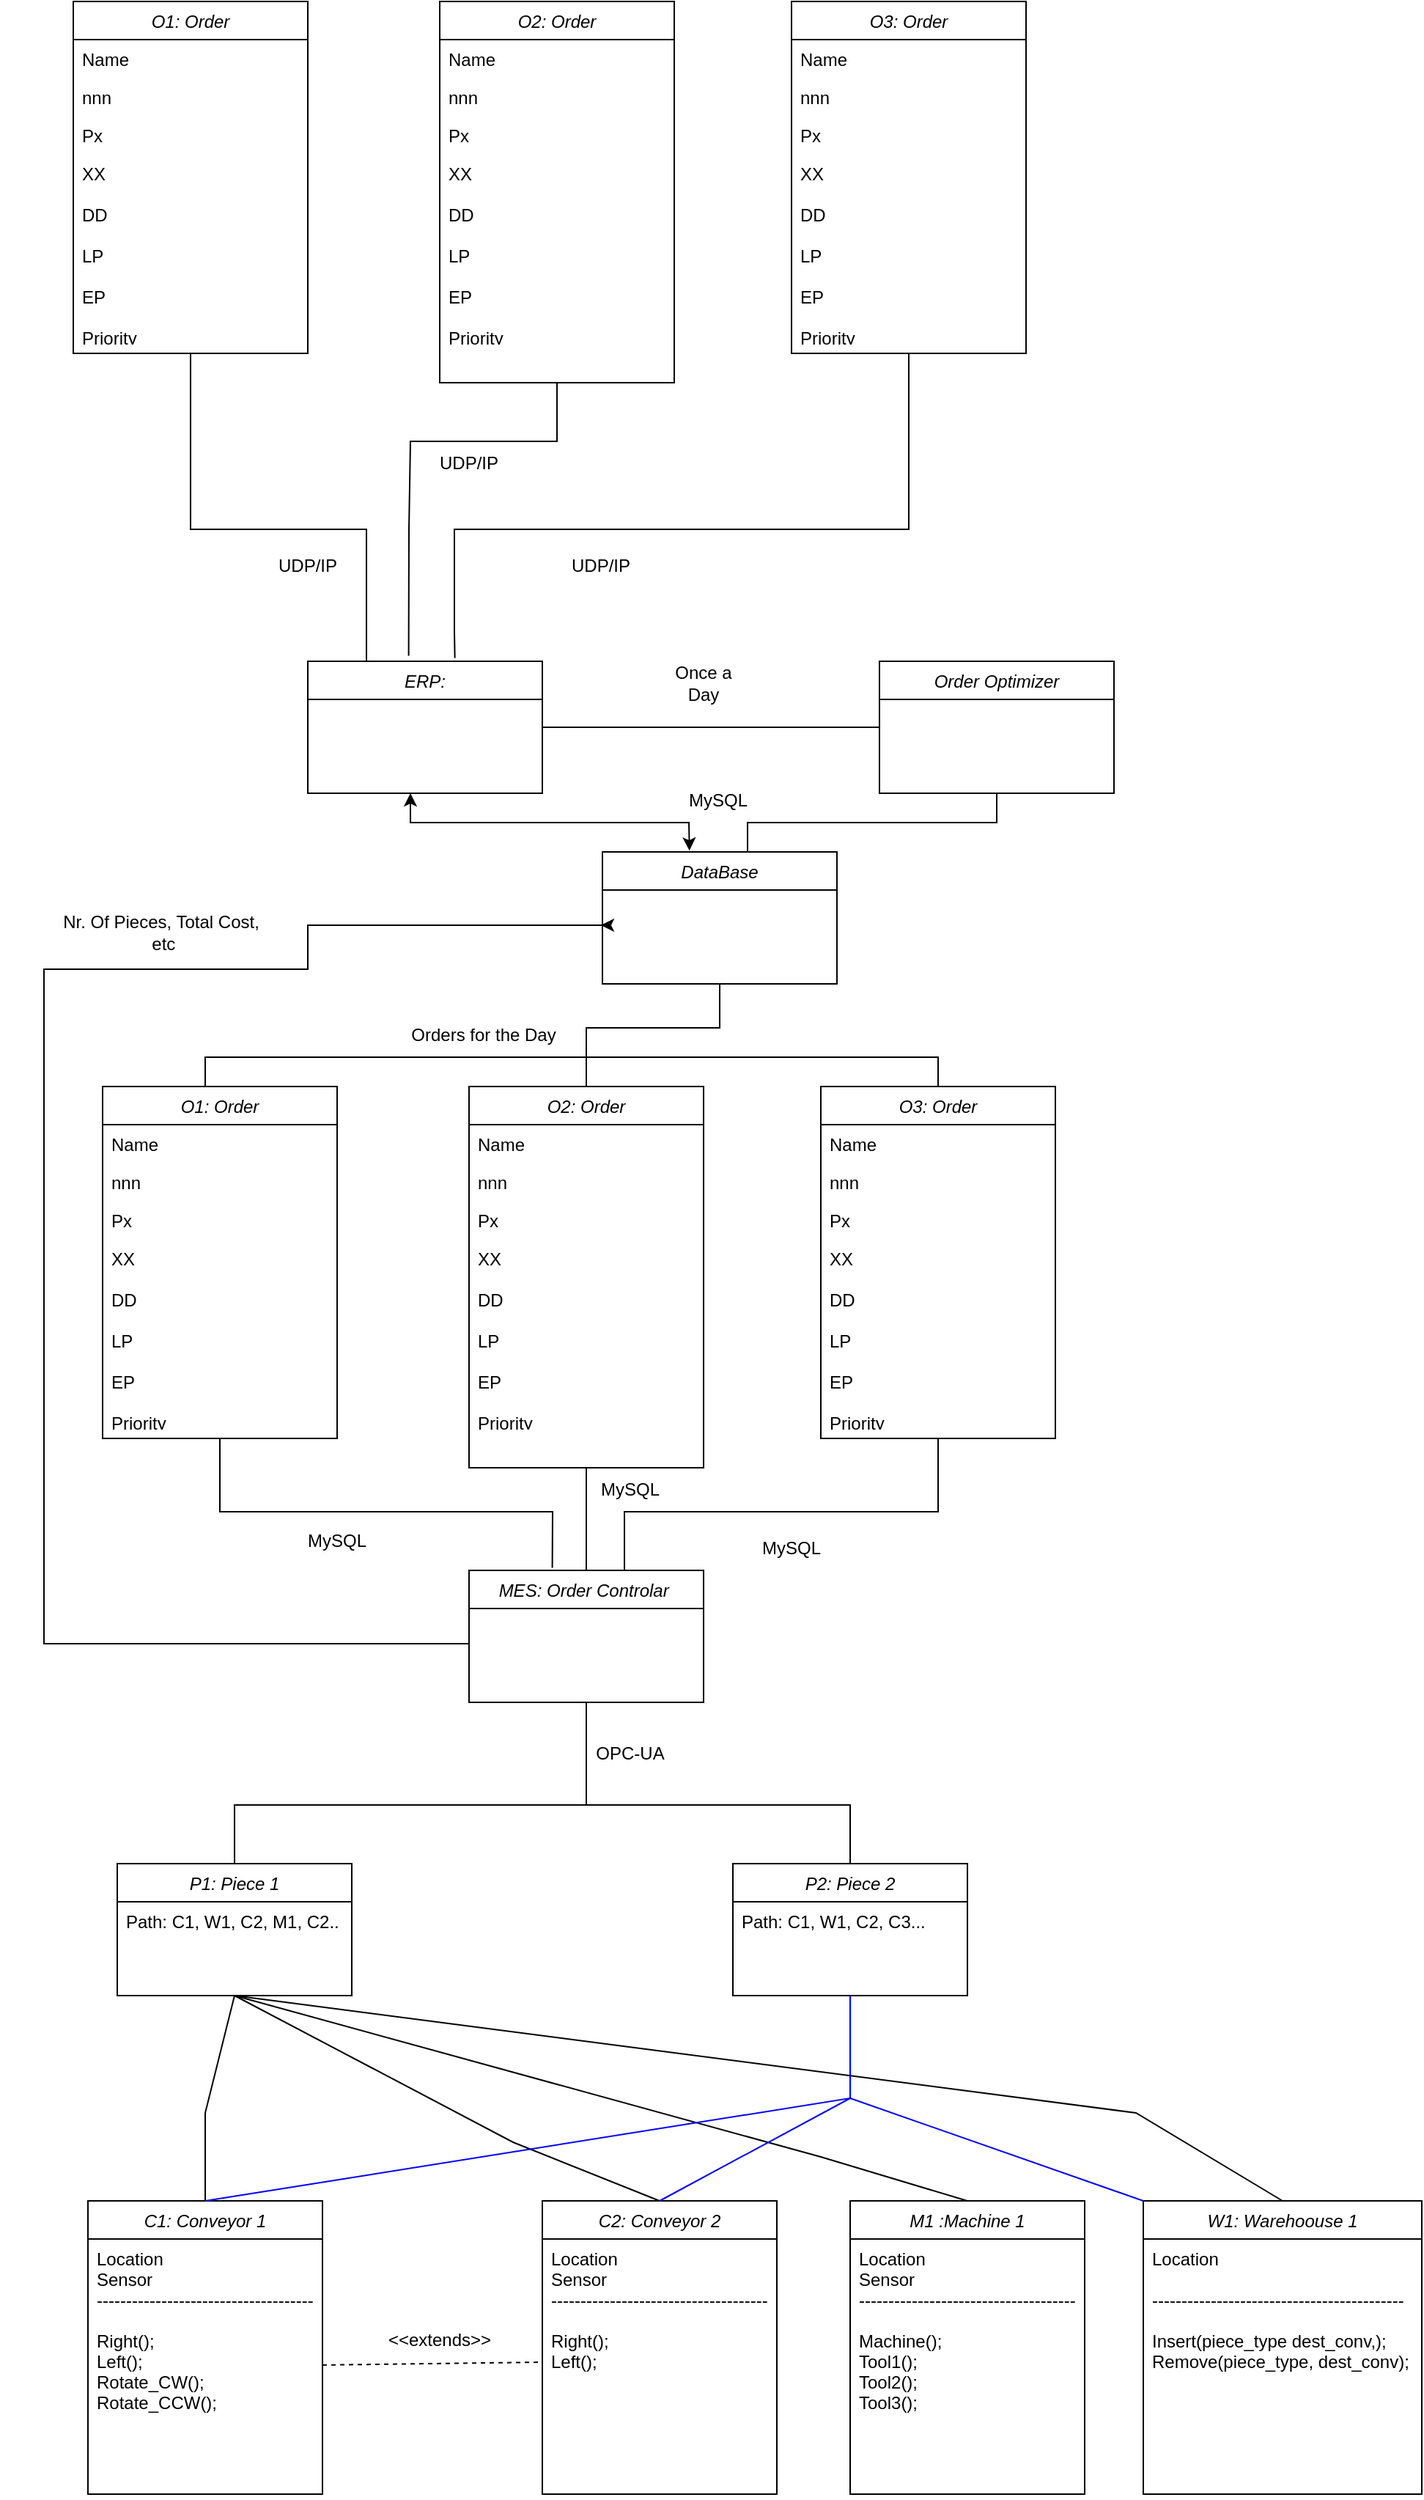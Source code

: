 <mxfile version="17.2.4" type="device"><diagram id="C5RBs43oDa-KdzZeNtuy" name="Page-1"><mxGraphModel dx="1673" dy="2065" grid="1" gridSize="10" guides="1" tooltips="1" connect="1" arrows="1" fold="1" page="1" pageScale="1" pageWidth="827" pageHeight="1169" math="0" shadow="0"><root><mxCell id="WIyWlLk6GJQsqaUBKTNV-0"/><mxCell id="WIyWlLk6GJQsqaUBKTNV-1" parent="WIyWlLk6GJQsqaUBKTNV-0"/><mxCell id="zkfFHV4jXpPFQw0GAbJ--0" value="O1: Order" style="swimlane;fontStyle=2;align=center;verticalAlign=top;childLayout=stackLayout;horizontal=1;startSize=26;horizontalStack=0;resizeParent=1;resizeLast=0;collapsible=1;marginBottom=0;rounded=0;shadow=0;strokeWidth=1;" parent="WIyWlLk6GJQsqaUBKTNV-1" vertex="1"><mxGeometry x="70" y="260" width="160" height="240" as="geometry"><mxRectangle x="230" y="140" width="160" height="26" as="alternateBounds"/></mxGeometry></mxCell><mxCell id="zkfFHV4jXpPFQw0GAbJ--1" value="Name" style="text;align=left;verticalAlign=top;spacingLeft=4;spacingRight=4;overflow=hidden;rotatable=0;points=[[0,0.5],[1,0.5]];portConstraint=eastwest;" parent="zkfFHV4jXpPFQw0GAbJ--0" vertex="1"><mxGeometry y="26" width="160" height="26" as="geometry"/></mxCell><mxCell id="zkfFHV4jXpPFQw0GAbJ--2" value="nnn" style="text;align=left;verticalAlign=top;spacingLeft=4;spacingRight=4;overflow=hidden;rotatable=0;points=[[0,0.5],[1,0.5]];portConstraint=eastwest;rounded=0;shadow=0;html=0;" parent="zkfFHV4jXpPFQw0GAbJ--0" vertex="1"><mxGeometry y="52" width="160" height="26" as="geometry"/></mxCell><mxCell id="zkfFHV4jXpPFQw0GAbJ--3" value="Px" style="text;align=left;verticalAlign=top;spacingLeft=4;spacingRight=4;overflow=hidden;rotatable=0;points=[[0,0.5],[1,0.5]];portConstraint=eastwest;rounded=0;shadow=0;html=0;" parent="zkfFHV4jXpPFQw0GAbJ--0" vertex="1"><mxGeometry y="78" width="160" height="26" as="geometry"/></mxCell><mxCell id="zkfFHV4jXpPFQw0GAbJ--5" value="XX&#10;&#10;DD&#10;&#10;LP&#10;&#10;EP&#10;&#10;Priority" style="text;align=left;verticalAlign=top;spacingLeft=4;spacingRight=4;overflow=hidden;rotatable=0;points=[[0,0.5],[1,0.5]];portConstraint=eastwest;" parent="zkfFHV4jXpPFQw0GAbJ--0" vertex="1"><mxGeometry y="104" width="160" height="126" as="geometry"/></mxCell><mxCell id="BWhJVXbhpRGrNWmFC3T6-0" value="O2: Order" style="swimlane;fontStyle=2;align=center;verticalAlign=top;childLayout=stackLayout;horizontal=1;startSize=26;horizontalStack=0;resizeParent=1;resizeLast=0;collapsible=1;marginBottom=0;rounded=0;shadow=0;strokeWidth=1;" parent="WIyWlLk6GJQsqaUBKTNV-1" vertex="1"><mxGeometry x="320" y="260" width="160" height="260" as="geometry"><mxRectangle x="230" y="140" width="160" height="26" as="alternateBounds"/></mxGeometry></mxCell><mxCell id="BWhJVXbhpRGrNWmFC3T6-1" value="Name" style="text;align=left;verticalAlign=top;spacingLeft=4;spacingRight=4;overflow=hidden;rotatable=0;points=[[0,0.5],[1,0.5]];portConstraint=eastwest;" parent="BWhJVXbhpRGrNWmFC3T6-0" vertex="1"><mxGeometry y="26" width="160" height="26" as="geometry"/></mxCell><mxCell id="BWhJVXbhpRGrNWmFC3T6-2" value="nnn" style="text;align=left;verticalAlign=top;spacingLeft=4;spacingRight=4;overflow=hidden;rotatable=0;points=[[0,0.5],[1,0.5]];portConstraint=eastwest;rounded=0;shadow=0;html=0;" parent="BWhJVXbhpRGrNWmFC3T6-0" vertex="1"><mxGeometry y="52" width="160" height="26" as="geometry"/></mxCell><mxCell id="BWhJVXbhpRGrNWmFC3T6-3" value="Px" style="text;align=left;verticalAlign=top;spacingLeft=4;spacingRight=4;overflow=hidden;rotatable=0;points=[[0,0.5],[1,0.5]];portConstraint=eastwest;rounded=0;shadow=0;html=0;" parent="BWhJVXbhpRGrNWmFC3T6-0" vertex="1"><mxGeometry y="78" width="160" height="26" as="geometry"/></mxCell><mxCell id="BWhJVXbhpRGrNWmFC3T6-4" value="XX&#10;&#10;DD&#10;&#10;LP&#10;&#10;EP&#10;&#10;Priority" style="text;align=left;verticalAlign=top;spacingLeft=4;spacingRight=4;overflow=hidden;rotatable=0;points=[[0,0.5],[1,0.5]];portConstraint=eastwest;" parent="BWhJVXbhpRGrNWmFC3T6-0" vertex="1"><mxGeometry y="104" width="160" height="126" as="geometry"/></mxCell><mxCell id="BWhJVXbhpRGrNWmFC3T6-6" value="O3: Order" style="swimlane;fontStyle=2;align=center;verticalAlign=top;childLayout=stackLayout;horizontal=1;startSize=26;horizontalStack=0;resizeParent=1;resizeLast=0;collapsible=1;marginBottom=0;rounded=0;shadow=0;strokeWidth=1;" parent="WIyWlLk6GJQsqaUBKTNV-1" vertex="1"><mxGeometry x="560" y="260" width="160" height="240" as="geometry"><mxRectangle x="230" y="140" width="160" height="26" as="alternateBounds"/></mxGeometry></mxCell><mxCell id="BWhJVXbhpRGrNWmFC3T6-7" value="Name" style="text;align=left;verticalAlign=top;spacingLeft=4;spacingRight=4;overflow=hidden;rotatable=0;points=[[0,0.5],[1,0.5]];portConstraint=eastwest;" parent="BWhJVXbhpRGrNWmFC3T6-6" vertex="1"><mxGeometry y="26" width="160" height="26" as="geometry"/></mxCell><mxCell id="BWhJVXbhpRGrNWmFC3T6-8" value="nnn" style="text;align=left;verticalAlign=top;spacingLeft=4;spacingRight=4;overflow=hidden;rotatable=0;points=[[0,0.5],[1,0.5]];portConstraint=eastwest;rounded=0;shadow=0;html=0;" parent="BWhJVXbhpRGrNWmFC3T6-6" vertex="1"><mxGeometry y="52" width="160" height="26" as="geometry"/></mxCell><mxCell id="BWhJVXbhpRGrNWmFC3T6-9" value="Px" style="text;align=left;verticalAlign=top;spacingLeft=4;spacingRight=4;overflow=hidden;rotatable=0;points=[[0,0.5],[1,0.5]];portConstraint=eastwest;rounded=0;shadow=0;html=0;" parent="BWhJVXbhpRGrNWmFC3T6-6" vertex="1"><mxGeometry y="78" width="160" height="26" as="geometry"/></mxCell><mxCell id="BWhJVXbhpRGrNWmFC3T6-10" value="XX&#10;&#10;DD&#10;&#10;LP&#10;&#10;EP&#10;&#10;Priority" style="text;align=left;verticalAlign=top;spacingLeft=4;spacingRight=4;overflow=hidden;rotatable=0;points=[[0,0.5],[1,0.5]];portConstraint=eastwest;" parent="BWhJVXbhpRGrNWmFC3T6-6" vertex="1"><mxGeometry y="104" width="160" height="126" as="geometry"/></mxCell><mxCell id="BWhJVXbhpRGrNWmFC3T6-19" value="" style="endArrow=none;html=1;rounded=0;exitX=0.5;exitY=0;exitDx=0;exitDy=0;" parent="WIyWlLk6GJQsqaUBKTNV-1" source="BWhJVXbhpRGrNWmFC3T6-6" edge="1"><mxGeometry width="50" height="50" relative="1" as="geometry"><mxPoint x="640" y="240" as="sourcePoint"/><mxPoint x="400" y="240" as="targetPoint"/><Array as="points"><mxPoint x="640" y="240"/></Array></mxGeometry></mxCell><mxCell id="BWhJVXbhpRGrNWmFC3T6-20" value="" style="endArrow=none;html=1;rounded=0;" parent="WIyWlLk6GJQsqaUBKTNV-1" edge="1"><mxGeometry width="50" height="50" relative="1" as="geometry"><mxPoint x="400" y="240" as="sourcePoint"/><mxPoint x="140" y="260" as="targetPoint"/><Array as="points"><mxPoint x="140" y="240"/></Array></mxGeometry></mxCell><mxCell id="BWhJVXbhpRGrNWmFC3T6-21" value="P1: Piece 1" style="swimlane;fontStyle=2;align=center;verticalAlign=top;childLayout=stackLayout;horizontal=1;startSize=26;horizontalStack=0;resizeParent=1;resizeLast=0;collapsible=1;marginBottom=0;rounded=0;shadow=0;strokeWidth=1;" parent="WIyWlLk6GJQsqaUBKTNV-1" vertex="1"><mxGeometry x="80" y="790" width="160" height="90" as="geometry"><mxRectangle x="230" y="140" width="160" height="26" as="alternateBounds"/></mxGeometry></mxCell><mxCell id="BWhJVXbhpRGrNWmFC3T6-22" value="Path: C1, W1, C2, M1, C2.." style="text;align=left;verticalAlign=top;spacingLeft=4;spacingRight=4;overflow=hidden;rotatable=0;points=[[0,0.5],[1,0.5]];portConstraint=eastwest;" parent="BWhJVXbhpRGrNWmFC3T6-21" vertex="1"><mxGeometry y="26" width="160" height="64" as="geometry"/></mxCell><mxCell id="BWhJVXbhpRGrNWmFC3T6-26" value="P2: Piece 2" style="swimlane;fontStyle=2;align=center;verticalAlign=top;childLayout=stackLayout;horizontal=1;startSize=26;horizontalStack=0;resizeParent=1;resizeLast=0;collapsible=1;marginBottom=0;rounded=0;shadow=0;strokeWidth=1;" parent="WIyWlLk6GJQsqaUBKTNV-1" vertex="1"><mxGeometry x="500" y="790" width="160" height="90" as="geometry"><mxRectangle x="230" y="140" width="160" height="26" as="alternateBounds"/></mxGeometry></mxCell><mxCell id="BWhJVXbhpRGrNWmFC3T6-27" value="Path: C1, W1, C2, C3..." style="text;align=left;verticalAlign=top;spacingLeft=4;spacingRight=4;overflow=hidden;rotatable=0;points=[[0,0.5],[1,0.5]];portConstraint=eastwest;" parent="BWhJVXbhpRGrNWmFC3T6-26" vertex="1"><mxGeometry y="26" width="160" height="26" as="geometry"/></mxCell><mxCell id="BWhJVXbhpRGrNWmFC3T6-33" value="" style="endArrow=none;html=1;rounded=0;entryX=0.5;entryY=0;entryDx=0;entryDy=0;startArrow=none;exitX=0.5;exitY=0;exitDx=0;exitDy=0;" parent="WIyWlLk6GJQsqaUBKTNV-1" source="BWhJVXbhpRGrNWmFC3T6-21" target="BWhJVXbhpRGrNWmFC3T6-26" edge="1"><mxGeometry width="50" height="50" relative="1" as="geometry"><mxPoint x="150" y="790" as="sourcePoint"/><mxPoint x="127.92" y="687.434" as="targetPoint"/><Array as="points"><mxPoint x="160" y="750"/><mxPoint x="580" y="750"/></Array></mxGeometry></mxCell><mxCell id="BWhJVXbhpRGrNWmFC3T6-37" value="" style="endArrow=none;html=1;rounded=0;exitX=0.355;exitY=-0.02;exitDx=0;exitDy=0;exitPerimeter=0;" parent="WIyWlLk6GJQsqaUBKTNV-1" source="c0-XHh1qyO66H57u1-tb-0" edge="1"><mxGeometry width="50" height="50" relative="1" as="geometry"><mxPoint x="148" y="560" as="sourcePoint"/><mxPoint x="150" y="500" as="targetPoint"/><Array as="points"><mxPoint x="377" y="550"/><mxPoint x="150" y="550"/></Array></mxGeometry></mxCell><mxCell id="BWhJVXbhpRGrNWmFC3T6-39" value="" style="endArrow=none;html=1;rounded=0;" parent="WIyWlLk6GJQsqaUBKTNV-1" edge="1"><mxGeometry width="50" height="50" relative="1" as="geometry"><mxPoint x="400" y="750" as="sourcePoint"/><mxPoint x="400" y="680" as="targetPoint"/><Array as="points"/></mxGeometry></mxCell><mxCell id="BWhJVXbhpRGrNWmFC3T6-40" value="C2: Conveyor 2" style="swimlane;fontStyle=2;align=center;verticalAlign=top;childLayout=stackLayout;horizontal=1;startSize=26;horizontalStack=0;resizeParent=1;resizeLast=0;collapsible=1;marginBottom=0;rounded=0;shadow=0;strokeWidth=1;" parent="WIyWlLk6GJQsqaUBKTNV-1" vertex="1"><mxGeometry x="370" y="1020" width="160" height="200" as="geometry"><mxRectangle x="230" y="140" width="160" height="26" as="alternateBounds"/></mxGeometry></mxCell><mxCell id="BWhJVXbhpRGrNWmFC3T6-41" value="Location &#10;Sensor&#10;-------------------------------------&#10;&#10;Right();&#10;Left();&#10;" style="text;align=left;verticalAlign=top;spacingLeft=4;spacingRight=4;overflow=hidden;rotatable=0;points=[[0,0.5],[1,0.5]];portConstraint=eastwest;" parent="BWhJVXbhpRGrNWmFC3T6-40" vertex="1"><mxGeometry y="26" width="160" height="174" as="geometry"/></mxCell><mxCell id="BWhJVXbhpRGrNWmFC3T6-43" value="C1: Conveyor 1" style="swimlane;fontStyle=2;align=center;verticalAlign=top;childLayout=stackLayout;horizontal=1;startSize=26;horizontalStack=0;resizeParent=1;resizeLast=0;collapsible=1;marginBottom=0;rounded=0;shadow=0;strokeWidth=1;" parent="WIyWlLk6GJQsqaUBKTNV-1" vertex="1"><mxGeometry x="60" y="1020" width="160" height="200" as="geometry"><mxRectangle x="230" y="140" width="160" height="26" as="alternateBounds"/></mxGeometry></mxCell><mxCell id="BWhJVXbhpRGrNWmFC3T6-44" value="Location &#10;Sensor&#10;-------------------------------------&#10;&#10;Right();&#10;Left();&#10;Rotate_CW();&#10;Rotate_CCW();&#10;" style="text;align=left;verticalAlign=top;spacingLeft=4;spacingRight=4;overflow=hidden;rotatable=0;points=[[0,0.5],[1,0.5]];portConstraint=eastwest;" parent="BWhJVXbhpRGrNWmFC3T6-43" vertex="1"><mxGeometry y="26" width="160" height="174" as="geometry"/></mxCell><mxCell id="BWhJVXbhpRGrNWmFC3T6-45" value="M1 :Machine 1" style="swimlane;fontStyle=2;align=center;verticalAlign=top;childLayout=stackLayout;horizontal=1;startSize=26;horizontalStack=0;resizeParent=1;resizeLast=0;collapsible=1;marginBottom=0;rounded=0;shadow=0;strokeWidth=1;" parent="WIyWlLk6GJQsqaUBKTNV-1" vertex="1"><mxGeometry x="580" y="1020" width="160" height="200" as="geometry"><mxRectangle x="230" y="140" width="160" height="26" as="alternateBounds"/></mxGeometry></mxCell><mxCell id="BWhJVXbhpRGrNWmFC3T6-46" value="Location &#10;Sensor&#10;-------------------------------------&#10;&#10;Machine();&#10;Tool1();&#10;Tool2();&#10;Tool3();&#10;" style="text;align=left;verticalAlign=top;spacingLeft=4;spacingRight=4;overflow=hidden;rotatable=0;points=[[0,0.5],[1,0.5]];portConstraint=eastwest;" parent="BWhJVXbhpRGrNWmFC3T6-45" vertex="1"><mxGeometry y="26" width="160" height="174" as="geometry"/></mxCell><mxCell id="BWhJVXbhpRGrNWmFC3T6-47" value="W1: Warehoouse 1" style="swimlane;fontStyle=2;align=center;verticalAlign=top;childLayout=stackLayout;horizontal=1;startSize=26;horizontalStack=0;resizeParent=1;resizeLast=0;collapsible=1;marginBottom=0;rounded=0;shadow=0;strokeWidth=1;" parent="WIyWlLk6GJQsqaUBKTNV-1" vertex="1"><mxGeometry x="780" y="1020" width="190" height="200" as="geometry"><mxRectangle x="230" y="140" width="160" height="26" as="alternateBounds"/></mxGeometry></mxCell><mxCell id="BWhJVXbhpRGrNWmFC3T6-48" value="Location &#10;&#10;-------------------------------------------&#10;&#10;Insert(piece_type dest_conv,);&#10;Remove(piece_type, dest_conv);&#10;&#10;" style="text;align=left;verticalAlign=top;spacingLeft=4;spacingRight=4;overflow=hidden;rotatable=0;points=[[0,0.5],[1,0.5]];portConstraint=eastwest;" parent="BWhJVXbhpRGrNWmFC3T6-47" vertex="1"><mxGeometry y="26" width="190" height="174" as="geometry"/></mxCell><mxCell id="BWhJVXbhpRGrNWmFC3T6-49" value="" style="endArrow=none;html=1;rounded=0;entryX=0.5;entryY=0;entryDx=0;entryDy=0;" parent="WIyWlLk6GJQsqaUBKTNV-1" target="BWhJVXbhpRGrNWmFC3T6-43" edge="1"><mxGeometry width="50" height="50" relative="1" as="geometry"><mxPoint x="160" y="880" as="sourcePoint"/><mxPoint x="410" y="690" as="targetPoint"/><Array as="points"><mxPoint x="140" y="960"/></Array></mxGeometry></mxCell><mxCell id="BWhJVXbhpRGrNWmFC3T6-50" value="" style="endArrow=none;html=1;rounded=0;entryX=0.5;entryY=0;entryDx=0;entryDy=0;" parent="WIyWlLk6GJQsqaUBKTNV-1" target="BWhJVXbhpRGrNWmFC3T6-40" edge="1"><mxGeometry width="50" height="50" relative="1" as="geometry"><mxPoint x="160" y="880" as="sourcePoint"/><mxPoint x="410" y="690" as="targetPoint"/><Array as="points"><mxPoint x="350" y="980"/></Array></mxGeometry></mxCell><mxCell id="BWhJVXbhpRGrNWmFC3T6-51" value="" style="endArrow=none;html=1;rounded=0;entryX=0.5;entryY=0;entryDx=0;entryDy=0;exitX=0.5;exitY=1;exitDx=0;exitDy=0;exitPerimeter=0;" parent="WIyWlLk6GJQsqaUBKTNV-1" source="BWhJVXbhpRGrNWmFC3T6-22" target="BWhJVXbhpRGrNWmFC3T6-45" edge="1"><mxGeometry width="50" height="50" relative="1" as="geometry"><mxPoint x="180" y="900" as="sourcePoint"/><mxPoint x="360" y="1030" as="targetPoint"/><Array as="points"><mxPoint x="560" y="990"/></Array></mxGeometry></mxCell><mxCell id="BWhJVXbhpRGrNWmFC3T6-52" value="" style="endArrow=none;html=1;rounded=0;entryX=0.5;entryY=0;entryDx=0;entryDy=0;" parent="WIyWlLk6GJQsqaUBKTNV-1" target="BWhJVXbhpRGrNWmFC3T6-47" edge="1"><mxGeometry width="50" height="50" relative="1" as="geometry"><mxPoint x="160" y="880" as="sourcePoint"/><mxPoint x="370" y="1040" as="targetPoint"/><Array as="points"><mxPoint x="775" y="960"/></Array></mxGeometry></mxCell><mxCell id="BWhJVXbhpRGrNWmFC3T6-53" value="" style="endArrow=none;html=1;rounded=0;exitX=0.5;exitY=1;exitDx=0;exitDy=0;entryX=0.5;entryY=0;entryDx=0;entryDy=0;strokeColor=#0000FF;" parent="WIyWlLk6GJQsqaUBKTNV-1" source="BWhJVXbhpRGrNWmFC3T6-26" target="BWhJVXbhpRGrNWmFC3T6-43" edge="1"><mxGeometry width="50" height="50" relative="1" as="geometry"><mxPoint x="410" y="760" as="sourcePoint"/><mxPoint x="410" y="690" as="targetPoint"/><Array as="points"><mxPoint x="580" y="920"/><mxPoint x="580" y="950"/></Array></mxGeometry></mxCell><mxCell id="BWhJVXbhpRGrNWmFC3T6-57" value="" style="endArrow=none;html=1;rounded=0;entryX=0.5;entryY=0;entryDx=0;entryDy=0;strokeColor=#0000FF;" parent="WIyWlLk6GJQsqaUBKTNV-1" target="BWhJVXbhpRGrNWmFC3T6-40" edge="1"><mxGeometry width="50" height="50" relative="1" as="geometry"><mxPoint x="580" y="950" as="sourcePoint"/><mxPoint x="410" y="690" as="targetPoint"/><Array as="points"/></mxGeometry></mxCell><mxCell id="BWhJVXbhpRGrNWmFC3T6-58" value="" style="endArrow=none;html=1;rounded=0;strokeColor=#0000FF;" parent="WIyWlLk6GJQsqaUBKTNV-1" edge="1"><mxGeometry width="50" height="50" relative="1" as="geometry"><mxPoint x="580" y="950" as="sourcePoint"/><mxPoint x="780" y="1020" as="targetPoint"/><Array as="points"/></mxGeometry></mxCell><mxCell id="BWhJVXbhpRGrNWmFC3T6-62" value="Orders for the Day" style="text;html=1;strokeColor=none;fillColor=none;align=center;verticalAlign=middle;whiteSpace=wrap;rounded=0;" parent="WIyWlLk6GJQsqaUBKTNV-1" vertex="1"><mxGeometry x="220" y="210" width="220" height="30" as="geometry"/></mxCell><mxCell id="IU7-q9tSCk-wp4Hh5bBI-20" style="edgeStyle=orthogonalEdgeStyle;rounded=0;orthogonalLoop=1;jettySize=auto;html=1;" edge="1" parent="WIyWlLk6GJQsqaUBKTNV-1" source="c0-XHh1qyO66H57u1-tb-0"><mxGeometry relative="1" as="geometry"><mxPoint x="410" y="150" as="targetPoint"/><Array as="points"><mxPoint x="30" y="640"/><mxPoint x="30" y="180"/><mxPoint x="210" y="180"/><mxPoint x="210" y="150"/><mxPoint x="411" y="150"/></Array></mxGeometry></mxCell><mxCell id="c0-XHh1qyO66H57u1-tb-0" value="MES: Order Controlar " style="swimlane;fontStyle=2;align=center;verticalAlign=top;childLayout=stackLayout;horizontal=1;startSize=26;horizontalStack=0;resizeParent=1;resizeLast=0;collapsible=1;marginBottom=0;rounded=0;shadow=0;strokeWidth=1;" parent="WIyWlLk6GJQsqaUBKTNV-1" vertex="1"><mxGeometry x="320" y="590" width="160" height="90" as="geometry"><mxRectangle x="230" y="140" width="160" height="26" as="alternateBounds"/></mxGeometry></mxCell><mxCell id="c0-XHh1qyO66H57u1-tb-3" value="" style="endArrow=none;html=1;rounded=0;exitX=0.5;exitY=0;exitDx=0;exitDy=0;" parent="WIyWlLk6GJQsqaUBKTNV-1" source="c0-XHh1qyO66H57u1-tb-0" edge="1"><mxGeometry width="50" height="50" relative="1" as="geometry"><mxPoint x="407" y="270" as="sourcePoint"/><mxPoint x="400" y="520" as="targetPoint"/></mxGeometry></mxCell><mxCell id="c0-XHh1qyO66H57u1-tb-4" value="" style="endArrow=none;html=1;rounded=0;" parent="WIyWlLk6GJQsqaUBKTNV-1" edge="1"><mxGeometry width="50" height="50" relative="1" as="geometry"><mxPoint x="426" y="590" as="sourcePoint"/><mxPoint x="640" y="500" as="targetPoint"/><Array as="points"><mxPoint x="426" y="550"/><mxPoint x="640" y="550"/></Array></mxGeometry></mxCell><mxCell id="c0-XHh1qyO66H57u1-tb-5" value="ERP:" style="swimlane;fontStyle=2;align=center;verticalAlign=top;childLayout=stackLayout;horizontal=1;startSize=26;horizontalStack=0;resizeParent=1;resizeLast=0;collapsible=1;marginBottom=0;rounded=0;shadow=0;strokeWidth=1;" parent="WIyWlLk6GJQsqaUBKTNV-1" vertex="1"><mxGeometry x="210" y="-30" width="160" height="90" as="geometry"><mxRectangle x="230" y="140" width="160" height="26" as="alternateBounds"/></mxGeometry></mxCell><mxCell id="c0-XHh1qyO66H57u1-tb-8" value="" style="endArrow=none;html=1;rounded=0;entryX=0.5;entryY=1;entryDx=0;entryDy=0;exitX=0.25;exitY=0;exitDx=0;exitDy=0;" parent="WIyWlLk6GJQsqaUBKTNV-1" source="c0-XHh1qyO66H57u1-tb-5" target="IU7-q9tSCk-wp4Hh5bBI-0" edge="1"><mxGeometry width="50" height="50" relative="1" as="geometry"><mxPoint x="400" y="-60" as="sourcePoint"/><mxPoint x="249.36" y="-180.522" as="targetPoint"/><Array as="points"><mxPoint x="250" y="-120"/><mxPoint x="130" y="-120"/></Array></mxGeometry></mxCell><mxCell id="c0-XHh1qyO66H57u1-tb-9" value="UDP/IP" style="text;html=1;strokeColor=none;fillColor=none;align=center;verticalAlign=middle;whiteSpace=wrap;rounded=0;" parent="WIyWlLk6GJQsqaUBKTNV-1" vertex="1"><mxGeometry x="180" y="-110" width="60" height="30" as="geometry"/></mxCell><mxCell id="c0-XHh1qyO66H57u1-tb-10" value="Order Optimizer" style="swimlane;fontStyle=2;align=center;verticalAlign=top;childLayout=stackLayout;horizontal=1;startSize=26;horizontalStack=0;resizeParent=1;resizeLast=0;collapsible=1;marginBottom=0;rounded=0;shadow=0;strokeWidth=1;" parent="WIyWlLk6GJQsqaUBKTNV-1" vertex="1"><mxGeometry x="600" y="-30" width="160" height="90" as="geometry"><mxRectangle x="230" y="140" width="160" height="26" as="alternateBounds"/></mxGeometry></mxCell><mxCell id="c0-XHh1qyO66H57u1-tb-12" value="" style="endArrow=none;html=1;rounded=0;exitX=0;exitY=0.5;exitDx=0;exitDy=0;entryX=1;entryY=0.5;entryDx=0;entryDy=0;" parent="WIyWlLk6GJQsqaUBKTNV-1" source="c0-XHh1qyO66H57u1-tb-10" target="c0-XHh1qyO66H57u1-tb-5" edge="1"><mxGeometry width="50" height="50" relative="1" as="geometry"><mxPoint x="410" y="490" as="sourcePoint"/><mxPoint x="410" y="390" as="targetPoint"/></mxGeometry></mxCell><mxCell id="c0-XHh1qyO66H57u1-tb-13" value="" style="endArrow=none;html=1;rounded=0;entryX=0.5;entryY=1;entryDx=0;entryDy=0;" parent="WIyWlLk6GJQsqaUBKTNV-1" target="c0-XHh1qyO66H57u1-tb-21" edge="1"><mxGeometry width="50" height="50" relative="1" as="geometry"><mxPoint x="400" y="260" as="sourcePoint"/><mxPoint x="680" y="190" as="targetPoint"/><Array as="points"><mxPoint x="400" y="220"/><mxPoint x="491" y="220"/></Array></mxGeometry></mxCell><mxCell id="c0-XHh1qyO66H57u1-tb-16" value="" style="endArrow=none;html=1;rounded=0;entryX=0.5;entryY=1;entryDx=0;entryDy=0;exitX=0.627;exitY=-0.025;exitDx=0;exitDy=0;exitPerimeter=0;startArrow=none;" parent="WIyWlLk6GJQsqaUBKTNV-1" source="c0-XHh1qyO66H57u1-tb-5" target="IU7-q9tSCk-wp4Hh5bBI-10" edge="1"><mxGeometry width="50" height="50" relative="1" as="geometry"><mxPoint x="290.72" y="-21.98" as="sourcePoint"/><mxPoint x="470.32" y="-178.086" as="targetPoint"/><Array as="points"><mxPoint x="310" y="-50"/><mxPoint x="310" y="-120"/><mxPoint x="620" y="-120"/></Array></mxGeometry></mxCell><mxCell id="c0-XHh1qyO66H57u1-tb-21" value="DataBase" style="swimlane;fontStyle=2;align=center;verticalAlign=top;childLayout=stackLayout;horizontal=1;startSize=26;horizontalStack=0;resizeParent=1;resizeLast=0;collapsible=1;marginBottom=0;rounded=0;shadow=0;strokeWidth=1;" parent="WIyWlLk6GJQsqaUBKTNV-1" vertex="1"><mxGeometry x="411" y="100" width="160" height="90" as="geometry"><mxRectangle x="230" y="140" width="160" height="26" as="alternateBounds"/></mxGeometry></mxCell><mxCell id="c0-XHh1qyO66H57u1-tb-23" value="" style="endArrow=classic;html=1;rounded=0;exitX=0.371;exitY=-0.01;exitDx=0;exitDy=0;startArrow=classic;startFill=1;endFill=1;exitPerimeter=0;" parent="WIyWlLk6GJQsqaUBKTNV-1" source="c0-XHh1qyO66H57u1-tb-21" edge="1"><mxGeometry width="50" height="50" relative="1" as="geometry"><mxPoint x="610" y="25" as="sourcePoint"/><mxPoint x="280" y="60" as="targetPoint"/><Array as="points"><mxPoint x="470" y="80"/><mxPoint x="280" y="80"/></Array></mxGeometry></mxCell><mxCell id="c0-XHh1qyO66H57u1-tb-24" value="" style="endArrow=none;html=1;rounded=0;exitX=0.5;exitY=1;exitDx=0;exitDy=0;startArrow=none;" parent="WIyWlLk6GJQsqaUBKTNV-1" source="c0-XHh1qyO66H57u1-tb-31" edge="1"><mxGeometry width="50" height="50" relative="1" as="geometry"><mxPoint x="503" y="110" as="sourcePoint"/><mxPoint x="490" y="80" as="targetPoint"/><Array as="points"/></mxGeometry></mxCell><mxCell id="c0-XHh1qyO66H57u1-tb-25" value="Once a Day" style="text;html=1;strokeColor=none;fillColor=none;align=center;verticalAlign=middle;whiteSpace=wrap;rounded=0;" parent="WIyWlLk6GJQsqaUBKTNV-1" vertex="1"><mxGeometry x="450" y="-30" width="60" height="30" as="geometry"/></mxCell><mxCell id="c0-XHh1qyO66H57u1-tb-30" value="OPC-UA" style="text;html=1;strokeColor=none;fillColor=none;align=center;verticalAlign=middle;whiteSpace=wrap;rounded=0;" parent="WIyWlLk6GJQsqaUBKTNV-1" vertex="1"><mxGeometry x="400" y="700" width="60" height="30" as="geometry"/></mxCell><mxCell id="c0-XHh1qyO66H57u1-tb-31" value="MySQL" style="text;html=1;strokeColor=none;fillColor=none;align=center;verticalAlign=middle;whiteSpace=wrap;rounded=0;" parent="WIyWlLk6GJQsqaUBKTNV-1" vertex="1"><mxGeometry x="460" y="50" width="60" height="30" as="geometry"/></mxCell><mxCell id="c0-XHh1qyO66H57u1-tb-32" value="" style="endArrow=none;html=1;rounded=0;exitX=0.5;exitY=1;exitDx=0;exitDy=0;" parent="WIyWlLk6GJQsqaUBKTNV-1" source="c0-XHh1qyO66H57u1-tb-10" edge="1"><mxGeometry width="50" height="50" relative="1" as="geometry"><mxPoint x="680" y="60" as="sourcePoint"/><mxPoint x="510" y="100" as="targetPoint"/><Array as="points"><mxPoint x="680" y="80"/><mxPoint x="510" y="80"/></Array></mxGeometry></mxCell><mxCell id="c0-XHh1qyO66H57u1-tb-34" value="MySQL" style="text;html=1;strokeColor=none;fillColor=none;align=center;verticalAlign=middle;whiteSpace=wrap;rounded=0;" parent="WIyWlLk6GJQsqaUBKTNV-1" vertex="1"><mxGeometry x="510" y="560" width="60" height="30" as="geometry"/></mxCell><mxCell id="c0-XHh1qyO66H57u1-tb-37" value="MySQL" style="text;html=1;strokeColor=none;fillColor=none;align=center;verticalAlign=middle;whiteSpace=wrap;rounded=0;" parent="WIyWlLk6GJQsqaUBKTNV-1" vertex="1"><mxGeometry x="200" y="555" width="60" height="30" as="geometry"/></mxCell><mxCell id="c0-XHh1qyO66H57u1-tb-38" value="MySQL" style="text;html=1;strokeColor=none;fillColor=none;align=center;verticalAlign=middle;whiteSpace=wrap;rounded=0;" parent="WIyWlLk6GJQsqaUBKTNV-1" vertex="1"><mxGeometry x="400" y="520" width="60" height="30" as="geometry"/></mxCell><mxCell id="IU7-q9tSCk-wp4Hh5bBI-0" value="O1: Order" style="swimlane;fontStyle=2;align=center;verticalAlign=top;childLayout=stackLayout;horizontal=1;startSize=26;horizontalStack=0;resizeParent=1;resizeLast=0;collapsible=1;marginBottom=0;rounded=0;shadow=0;strokeWidth=1;" vertex="1" parent="WIyWlLk6GJQsqaUBKTNV-1"><mxGeometry x="50" y="-480" width="160" height="240" as="geometry"><mxRectangle x="230" y="140" width="160" height="26" as="alternateBounds"/></mxGeometry></mxCell><mxCell id="IU7-q9tSCk-wp4Hh5bBI-1" value="Name" style="text;align=left;verticalAlign=top;spacingLeft=4;spacingRight=4;overflow=hidden;rotatable=0;points=[[0,0.5],[1,0.5]];portConstraint=eastwest;" vertex="1" parent="IU7-q9tSCk-wp4Hh5bBI-0"><mxGeometry y="26" width="160" height="26" as="geometry"/></mxCell><mxCell id="IU7-q9tSCk-wp4Hh5bBI-2" value="nnn" style="text;align=left;verticalAlign=top;spacingLeft=4;spacingRight=4;overflow=hidden;rotatable=0;points=[[0,0.5],[1,0.5]];portConstraint=eastwest;rounded=0;shadow=0;html=0;" vertex="1" parent="IU7-q9tSCk-wp4Hh5bBI-0"><mxGeometry y="52" width="160" height="26" as="geometry"/></mxCell><mxCell id="IU7-q9tSCk-wp4Hh5bBI-3" value="Px" style="text;align=left;verticalAlign=top;spacingLeft=4;spacingRight=4;overflow=hidden;rotatable=0;points=[[0,0.5],[1,0.5]];portConstraint=eastwest;rounded=0;shadow=0;html=0;" vertex="1" parent="IU7-q9tSCk-wp4Hh5bBI-0"><mxGeometry y="78" width="160" height="26" as="geometry"/></mxCell><mxCell id="IU7-q9tSCk-wp4Hh5bBI-4" value="XX&#10;&#10;DD&#10;&#10;LP&#10;&#10;EP&#10;&#10;Priority" style="text;align=left;verticalAlign=top;spacingLeft=4;spacingRight=4;overflow=hidden;rotatable=0;points=[[0,0.5],[1,0.5]];portConstraint=eastwest;" vertex="1" parent="IU7-q9tSCk-wp4Hh5bBI-0"><mxGeometry y="104" width="160" height="126" as="geometry"/></mxCell><mxCell id="IU7-q9tSCk-wp4Hh5bBI-5" value="O2: Order" style="swimlane;fontStyle=2;align=center;verticalAlign=top;childLayout=stackLayout;horizontal=1;startSize=26;horizontalStack=0;resizeParent=1;resizeLast=0;collapsible=1;marginBottom=0;rounded=0;shadow=0;strokeWidth=1;" vertex="1" parent="WIyWlLk6GJQsqaUBKTNV-1"><mxGeometry x="300" y="-480" width="160" height="260" as="geometry"><mxRectangle x="230" y="140" width="160" height="26" as="alternateBounds"/></mxGeometry></mxCell><mxCell id="IU7-q9tSCk-wp4Hh5bBI-6" value="Name" style="text;align=left;verticalAlign=top;spacingLeft=4;spacingRight=4;overflow=hidden;rotatable=0;points=[[0,0.5],[1,0.5]];portConstraint=eastwest;" vertex="1" parent="IU7-q9tSCk-wp4Hh5bBI-5"><mxGeometry y="26" width="160" height="26" as="geometry"/></mxCell><mxCell id="IU7-q9tSCk-wp4Hh5bBI-7" value="nnn" style="text;align=left;verticalAlign=top;spacingLeft=4;spacingRight=4;overflow=hidden;rotatable=0;points=[[0,0.5],[1,0.5]];portConstraint=eastwest;rounded=0;shadow=0;html=0;" vertex="1" parent="IU7-q9tSCk-wp4Hh5bBI-5"><mxGeometry y="52" width="160" height="26" as="geometry"/></mxCell><mxCell id="IU7-q9tSCk-wp4Hh5bBI-8" value="Px" style="text;align=left;verticalAlign=top;spacingLeft=4;spacingRight=4;overflow=hidden;rotatable=0;points=[[0,0.5],[1,0.5]];portConstraint=eastwest;rounded=0;shadow=0;html=0;" vertex="1" parent="IU7-q9tSCk-wp4Hh5bBI-5"><mxGeometry y="78" width="160" height="26" as="geometry"/></mxCell><mxCell id="IU7-q9tSCk-wp4Hh5bBI-9" value="XX&#10;&#10;DD&#10;&#10;LP&#10;&#10;EP&#10;&#10;Priority" style="text;align=left;verticalAlign=top;spacingLeft=4;spacingRight=4;overflow=hidden;rotatable=0;points=[[0,0.5],[1,0.5]];portConstraint=eastwest;" vertex="1" parent="IU7-q9tSCk-wp4Hh5bBI-5"><mxGeometry y="104" width="160" height="126" as="geometry"/></mxCell><mxCell id="IU7-q9tSCk-wp4Hh5bBI-10" value="O3: Order" style="swimlane;fontStyle=2;align=center;verticalAlign=top;childLayout=stackLayout;horizontal=1;startSize=26;horizontalStack=0;resizeParent=1;resizeLast=0;collapsible=1;marginBottom=0;rounded=0;shadow=0;strokeWidth=1;" vertex="1" parent="WIyWlLk6GJQsqaUBKTNV-1"><mxGeometry x="540" y="-480" width="160" height="240" as="geometry"><mxRectangle x="230" y="140" width="160" height="26" as="alternateBounds"/></mxGeometry></mxCell><mxCell id="IU7-q9tSCk-wp4Hh5bBI-11" value="Name" style="text;align=left;verticalAlign=top;spacingLeft=4;spacingRight=4;overflow=hidden;rotatable=0;points=[[0,0.5],[1,0.5]];portConstraint=eastwest;" vertex="1" parent="IU7-q9tSCk-wp4Hh5bBI-10"><mxGeometry y="26" width="160" height="26" as="geometry"/></mxCell><mxCell id="IU7-q9tSCk-wp4Hh5bBI-12" value="nnn" style="text;align=left;verticalAlign=top;spacingLeft=4;spacingRight=4;overflow=hidden;rotatable=0;points=[[0,0.5],[1,0.5]];portConstraint=eastwest;rounded=0;shadow=0;html=0;" vertex="1" parent="IU7-q9tSCk-wp4Hh5bBI-10"><mxGeometry y="52" width="160" height="26" as="geometry"/></mxCell><mxCell id="IU7-q9tSCk-wp4Hh5bBI-13" value="Px" style="text;align=left;verticalAlign=top;spacingLeft=4;spacingRight=4;overflow=hidden;rotatable=0;points=[[0,0.5],[1,0.5]];portConstraint=eastwest;rounded=0;shadow=0;html=0;" vertex="1" parent="IU7-q9tSCk-wp4Hh5bBI-10"><mxGeometry y="78" width="160" height="26" as="geometry"/></mxCell><mxCell id="IU7-q9tSCk-wp4Hh5bBI-14" value="XX&#10;&#10;DD&#10;&#10;LP&#10;&#10;EP&#10;&#10;Priority" style="text;align=left;verticalAlign=top;spacingLeft=4;spacingRight=4;overflow=hidden;rotatable=0;points=[[0,0.5],[1,0.5]];portConstraint=eastwest;" vertex="1" parent="IU7-q9tSCk-wp4Hh5bBI-10"><mxGeometry y="104" width="160" height="126" as="geometry"/></mxCell><mxCell id="IU7-q9tSCk-wp4Hh5bBI-15" value="" style="endArrow=none;html=1;rounded=0;entryX=0.5;entryY=1;entryDx=0;entryDy=0;exitX=0.43;exitY=-0.041;exitDx=0;exitDy=0;exitPerimeter=0;startArrow=none;" edge="1" parent="WIyWlLk6GJQsqaUBKTNV-1" source="c0-XHh1qyO66H57u1-tb-5" target="IU7-q9tSCk-wp4Hh5bBI-5"><mxGeometry width="50" height="50" relative="1" as="geometry"><mxPoint x="320.32" y="-22.25" as="sourcePoint"/><mxPoint x="630.0" y="-230" as="targetPoint"/><Array as="points"><mxPoint x="279" y="-120"/><mxPoint x="280" y="-180"/><mxPoint x="380" y="-180"/></Array></mxGeometry></mxCell><mxCell id="IU7-q9tSCk-wp4Hh5bBI-18" value="UDP/IP" style="text;html=1;strokeColor=none;fillColor=none;align=center;verticalAlign=middle;whiteSpace=wrap;rounded=0;" vertex="1" parent="WIyWlLk6GJQsqaUBKTNV-1"><mxGeometry x="380" y="-110" width="60" height="30" as="geometry"/></mxCell><mxCell id="IU7-q9tSCk-wp4Hh5bBI-19" value="UDP/IP" style="text;html=1;strokeColor=none;fillColor=none;align=center;verticalAlign=middle;whiteSpace=wrap;rounded=0;" vertex="1" parent="WIyWlLk6GJQsqaUBKTNV-1"><mxGeometry x="290" y="-180" width="60" height="30" as="geometry"/></mxCell><mxCell id="IU7-q9tSCk-wp4Hh5bBI-21" value="Nr. Of Pieces, Total Cost,&lt;br&gt;&amp;nbsp;etc" style="text;html=1;strokeColor=none;fillColor=none;align=center;verticalAlign=middle;whiteSpace=wrap;rounded=0;" vertex="1" parent="WIyWlLk6GJQsqaUBKTNV-1"><mxGeometry y="140" width="220" height="30" as="geometry"/></mxCell><mxCell id="IU7-q9tSCk-wp4Hh5bBI-25" value="" style="endArrow=none;dashed=1;html=1;rounded=0;" edge="1" parent="WIyWlLk6GJQsqaUBKTNV-1" source="BWhJVXbhpRGrNWmFC3T6-44"><mxGeometry width="50" height="50" relative="1" as="geometry"><mxPoint x="550" y="1160" as="sourcePoint"/><mxPoint x="370" y="1130" as="targetPoint"/></mxGeometry></mxCell><mxCell id="IU7-q9tSCk-wp4Hh5bBI-26" value="&amp;lt;&amp;lt;extends&amp;gt;&amp;gt;" style="text;html=1;strokeColor=none;fillColor=none;align=center;verticalAlign=middle;whiteSpace=wrap;rounded=0;" vertex="1" parent="WIyWlLk6GJQsqaUBKTNV-1"><mxGeometry x="270" y="1100" width="60" height="30" as="geometry"/></mxCell></root></mxGraphModel></diagram></mxfile>